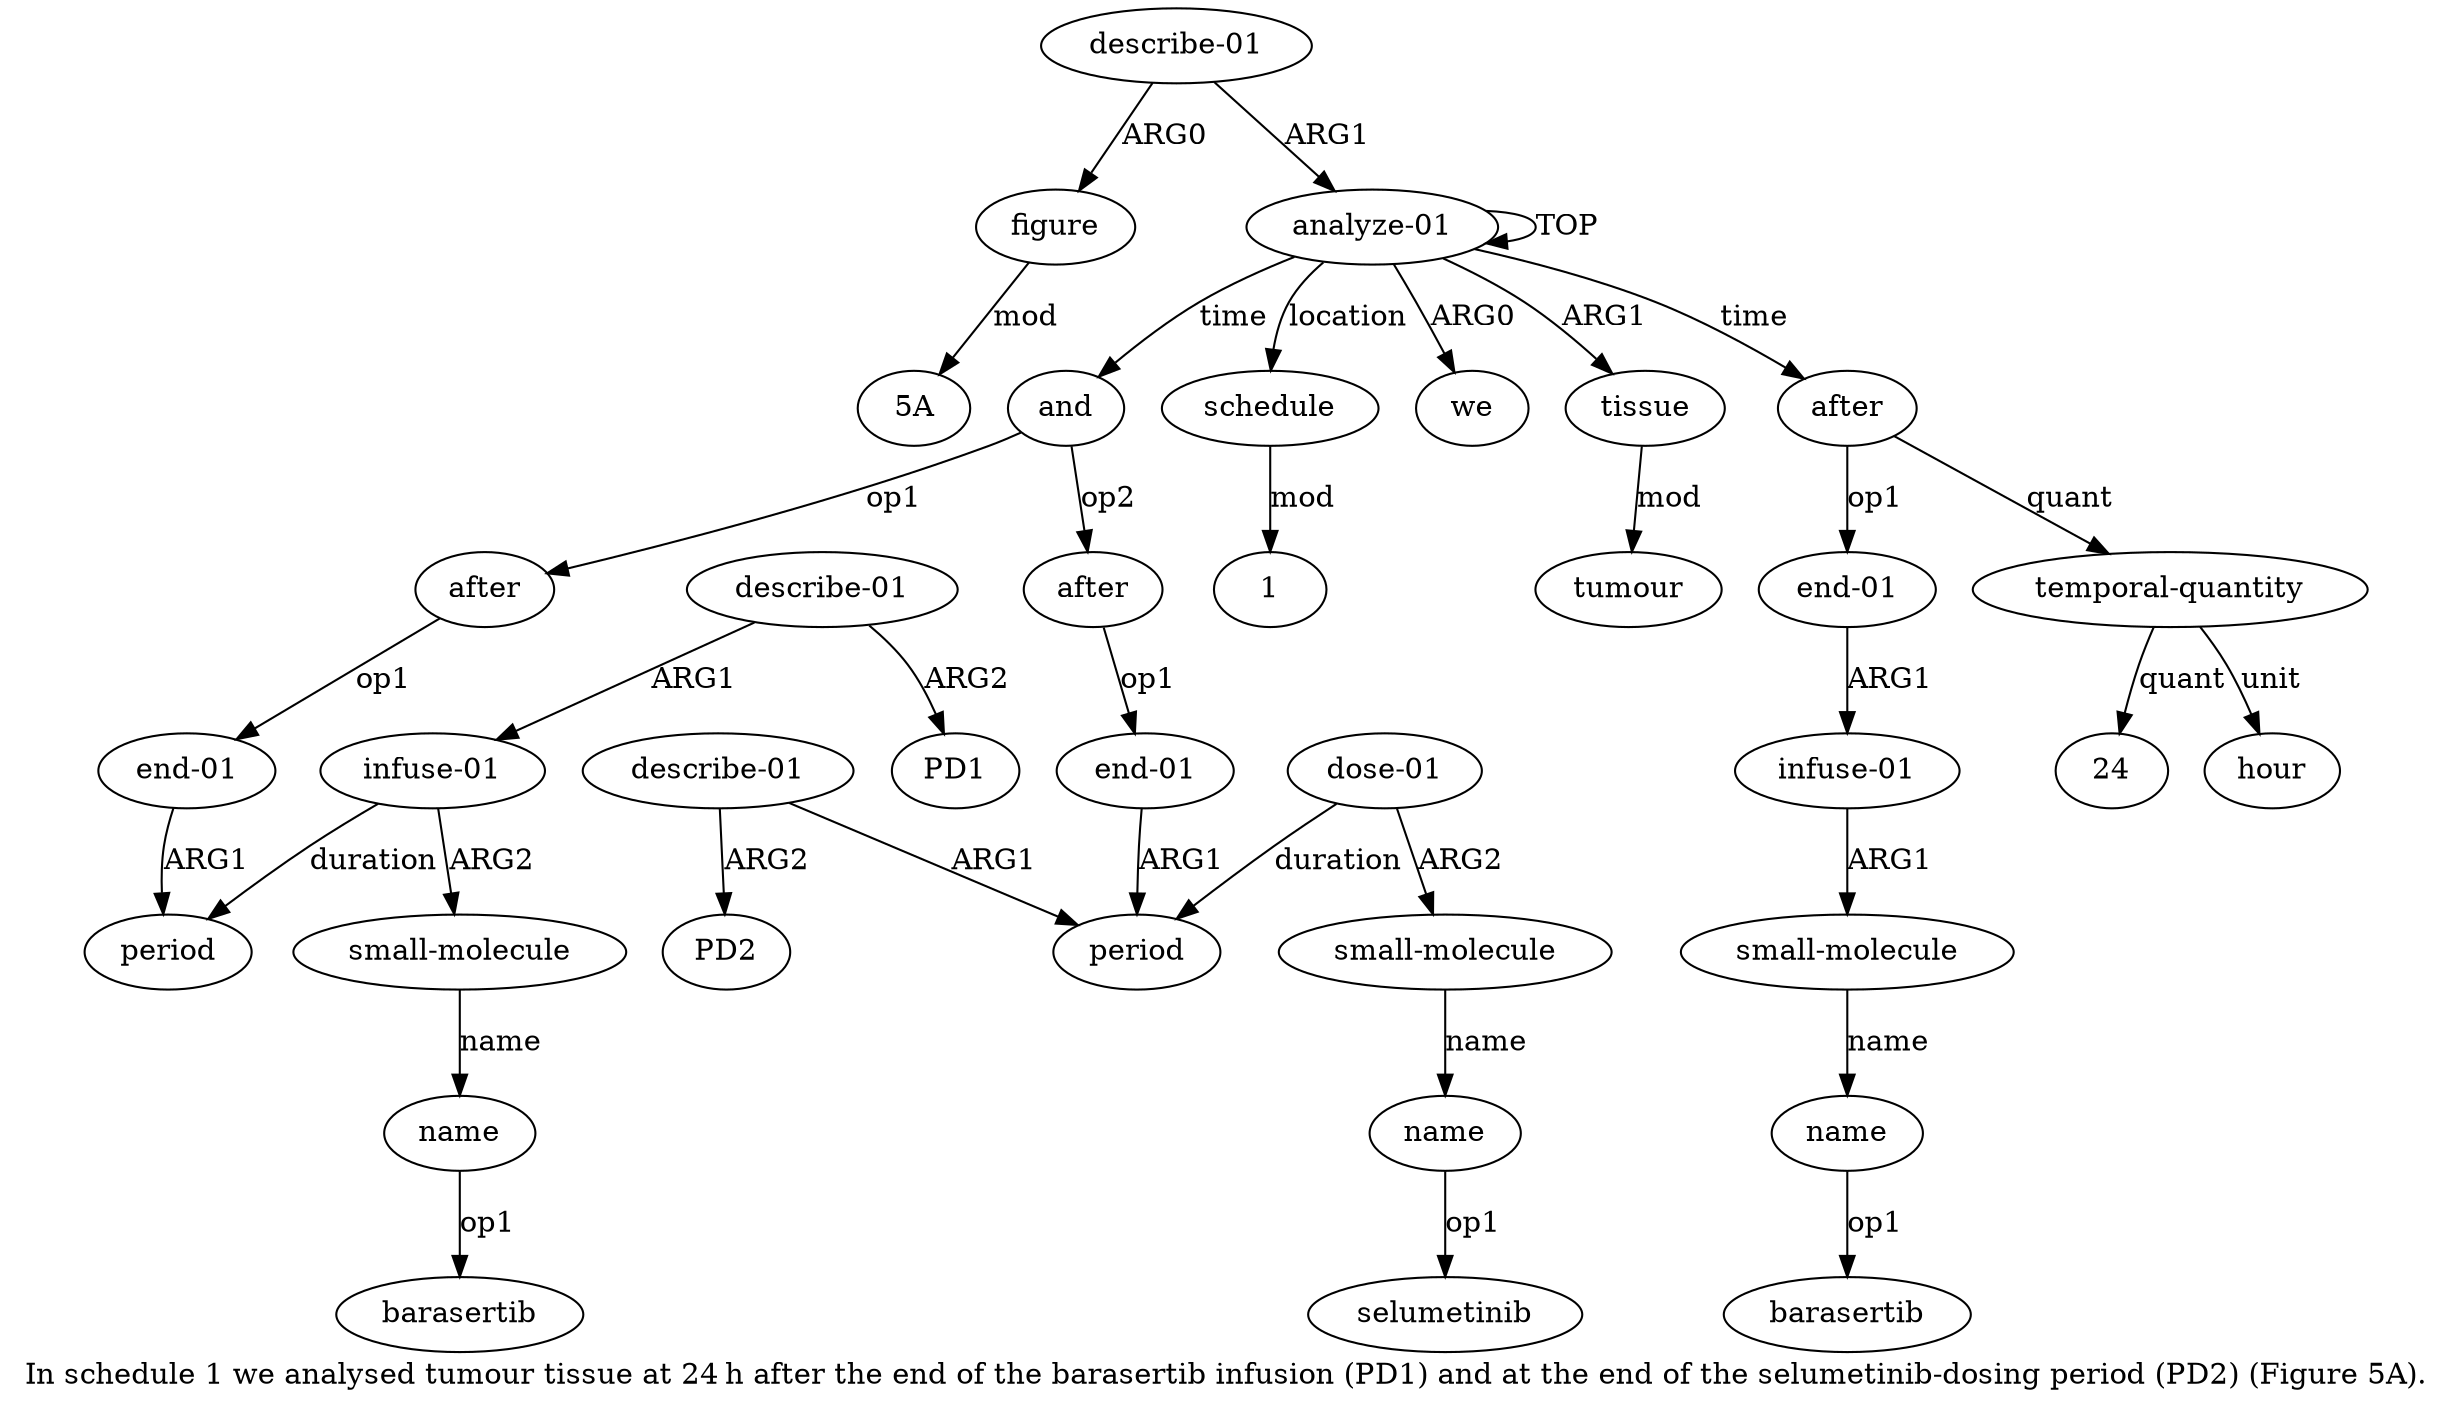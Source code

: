 digraph  {
	graph [label="In schedule 1 we analysed tumour tissue at 24 h after the end of the barasertib infusion (PD1) and at the end of the selumetinib-dosing \
period (PD2) (Figure 5A)."];
	node [label="\N"];
	a20	 [color=black,
		gold_ind=20,
		gold_label=name,
		label=name,
		test_ind=20,
		test_label=name];
	"a20 barasertib"	 [color=black,
		gold_ind=-1,
		gold_label=barasertib,
		label=barasertib,
		test_ind=-1,
		test_label=barasertib];
	a20 -> "a20 barasertib" [key=0,
	color=black,
	gold_label=op1,
	label=op1,
	test_label=op1];
a21 [color=black,
	gold_ind=21,
	gold_label="describe-01",
	label="describe-01",
	test_ind=21,
	test_label="describe-01"];
a22 [color=black,
	gold_ind=22,
	gold_label=PD1,
	label=PD1,
	test_ind=22,
	test_label=PD1];
a21 -> a22 [key=0,
color=black,
gold_label=ARG2,
label=ARG2,
test_label=ARG2];
a18 [color=black,
gold_ind=18,
gold_label="infuse-01",
label="infuse-01",
test_ind=18,
test_label="infuse-01"];
a21 -> a18 [key=0,
color=black,
gold_label=ARG1,
label=ARG1,
test_label=ARG1];
a23 [color=black,
gold_ind=23,
gold_label=after,
label=after,
test_ind=23,
test_label=after];
a24 [color=black,
gold_ind=24,
gold_label="end-01",
label="end-01",
test_ind=24,
test_label="end-01"];
a23 -> a24 [key=0,
color=black,
gold_label=op1,
label=op1,
test_label=op1];
a25 [color=black,
gold_ind=25,
gold_label=period,
label=period,
test_ind=25,
test_label=period];
a24 -> a25 [key=0,
color=black,
gold_label=ARG1,
label=ARG1,
test_label=ARG1];
a26 [color=black,
gold_ind=26,
gold_label="dose-01",
label="dose-01",
test_ind=26,
test_label="dose-01"];
a26 -> a25 [key=0,
color=black,
gold_label=duration,
label=duration,
test_label=duration];
a27 [color=black,
gold_ind=27,
gold_label="small-molecule",
label="small-molecule",
test_ind=27,
test_label="small-molecule"];
a26 -> a27 [key=0,
color=black,
gold_label=ARG2,
label=ARG2,
test_label=ARG2];
a28 [color=black,
gold_ind=28,
gold_label=name,
label=name,
test_ind=28,
test_label=name];
a27 -> a28 [key=0,
color=black,
gold_label=name,
label=name,
test_label=name];
"a28 selumetinib" [color=black,
gold_ind=-1,
gold_label=selumetinib,
label=selumetinib,
test_ind=-1,
test_label=selumetinib];
a28 -> "a28 selumetinib" [key=0,
color=black,
gold_label=op1,
label=op1,
test_label=op1];
a29 [color=black,
gold_ind=29,
gold_label="describe-01",
label="describe-01",
test_ind=29,
test_label="describe-01"];
a29 -> a25 [key=0,
color=black,
gold_label=ARG1,
label=ARG1,
test_label=ARG1];
a30 [color=black,
gold_ind=30,
gold_label=PD2,
label=PD2,
test_ind=30,
test_label=PD2];
a29 -> a30 [key=0,
color=black,
gold_label=ARG2,
label=ARG2,
test_label=ARG2];
"a9 24" [color=black,
gold_ind=-1,
gold_label=24,
label=24,
test_ind=-1,
test_label=24];
"a8 barasertib" [color=black,
gold_ind=-1,
gold_label=barasertib,
label=barasertib,
test_ind=-1,
test_label=barasertib];
a15 [color=black,
gold_ind=15,
gold_label=after,
label=after,
test_ind=15,
test_label=after];
a16 [color=black,
gold_ind=16,
gold_label="end-01",
label="end-01",
test_ind=16,
test_label="end-01"];
a15 -> a16 [key=0,
color=black,
gold_label=op1,
label=op1,
test_label=op1];
a14 [color=black,
gold_ind=14,
gold_label=and,
label=and,
test_ind=14,
test_label=and];
a14 -> a23 [key=0,
color=black,
gold_label=op2,
label=op2,
test_label=op2];
a14 -> a15 [key=0,
color=black,
gold_label=op1,
label=op1,
test_label=op1];
a17 [color=black,
gold_ind=17,
gold_label=period,
label=period,
test_ind=17,
test_label=period];
a16 -> a17 [key=0,
color=black,
gold_label=ARG1,
label=ARG1,
test_label=ARG1];
a11 [color=black,
gold_ind=11,
gold_label="describe-01",
label="describe-01",
test_ind=11,
test_label="describe-01"];
a12 [color=black,
gold_ind=12,
gold_label=figure,
label=figure,
test_ind=12,
test_label=figure];
a11 -> a12 [key=0,
color=black,
gold_label=ARG0,
label=ARG0,
test_label=ARG0];
a0 [color=black,
gold_ind=0,
gold_label="analyze-01",
label="analyze-01",
test_ind=0,
test_label="analyze-01"];
a11 -> a0 [key=0,
color=black,
gold_label=ARG1,
label=ARG1,
test_label=ARG1];
a10 [color=black,
gold_ind=10,
gold_label=hour,
label=hour,
test_ind=10,
test_label=hour];
a13 [color=black,
gold_ind=13,
gold_label=schedule,
label=schedule,
test_ind=13,
test_label=schedule];
"a13 1" [color=black,
gold_ind=-1,
gold_label=1,
label=1,
test_ind=-1,
test_label=1];
a13 -> "a13 1" [key=0,
color=black,
gold_label=mod,
label=mod,
test_label=mod];
"a12 5A" [color=black,
gold_ind=-1,
gold_label="5A",
label="5A",
test_ind=-1,
test_label="5A"];
a12 -> "a12 5A" [key=0,
color=black,
gold_label=mod,
label=mod,
test_label=mod];
a19 [color=black,
gold_ind=19,
gold_label="small-molecule",
label="small-molecule",
test_ind=19,
test_label="small-molecule"];
a19 -> a20 [key=0,
color=black,
gold_label=name,
label=name,
test_label=name];
a18 -> a17 [key=0,
color=black,
gold_label=duration,
label=duration,
test_label=duration];
a18 -> a19 [key=0,
color=black,
gold_label=ARG2,
label=ARG2,
test_label=ARG2];
a1 [color=black,
gold_ind=1,
gold_label=we,
label=we,
test_ind=1,
test_label=we];
a0 -> a14 [key=0,
color=black,
gold_label=time,
label=time,
test_label=time];
a0 -> a13 [key=0,
color=black,
gold_label=location,
label=location,
test_label=location];
a0 -> a1 [key=0,
color=black,
gold_label=ARG0,
label=ARG0,
test_label=ARG0];
a0 -> a0 [key=0,
color=black,
gold_label=TOP,
label=TOP,
test_label=TOP];
a2 [color=black,
gold_ind=2,
gold_label=tissue,
label=tissue,
test_ind=2,
test_label=tissue];
a0 -> a2 [key=0,
color=black,
gold_label=ARG1,
label=ARG1,
test_label=ARG1];
a4 [color=black,
gold_ind=4,
gold_label=after,
label=after,
test_ind=4,
test_label=after];
a0 -> a4 [key=0,
color=black,
gold_label=time,
label=time,
test_label=time];
a3 [color=black,
gold_ind=3,
gold_label=tumour,
label=tumour,
test_ind=3,
test_label=tumour];
a2 -> a3 [key=0,
color=black,
gold_label=mod,
label=mod,
test_label=mod];
a5 [color=black,
gold_ind=5,
gold_label="end-01",
label="end-01",
test_ind=5,
test_label="end-01"];
a6 [color=black,
gold_ind=6,
gold_label="infuse-01",
label="infuse-01",
test_ind=6,
test_label="infuse-01"];
a5 -> a6 [key=0,
color=black,
gold_label=ARG1,
label=ARG1,
test_label=ARG1];
a4 -> a5 [key=0,
color=black,
gold_label=op1,
label=op1,
test_label=op1];
a9 [color=black,
gold_ind=9,
gold_label="temporal-quantity",
label="temporal-quantity",
test_ind=9,
test_label="temporal-quantity"];
a4 -> a9 [key=0,
color=black,
gold_label=quant,
label=quant,
test_label=quant];
a7 [color=black,
gold_ind=7,
gold_label="small-molecule",
label="small-molecule",
test_ind=7,
test_label="small-molecule"];
a8 [color=black,
gold_ind=8,
gold_label=name,
label=name,
test_ind=8,
test_label=name];
a7 -> a8 [key=0,
color=black,
gold_label=name,
label=name,
test_label=name];
a6 -> a7 [key=0,
color=black,
gold_label=ARG1,
label=ARG1,
test_label=ARG1];
a9 -> "a9 24" [key=0,
color=black,
gold_label=quant,
label=quant,
test_label=quant];
a9 -> a10 [key=0,
color=black,
gold_label=unit,
label=unit,
test_label=unit];
a8 -> "a8 barasertib" [key=0,
color=black,
gold_label=op1,
label=op1,
test_label=op1];
}
